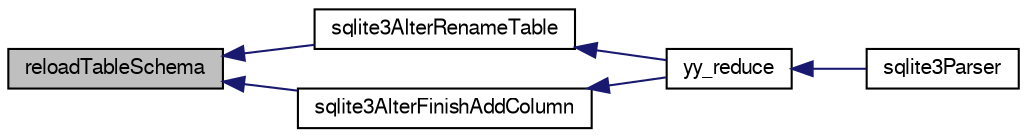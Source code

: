 digraph "reloadTableSchema"
{
  edge [fontname="FreeSans",fontsize="10",labelfontname="FreeSans",labelfontsize="10"];
  node [fontname="FreeSans",fontsize="10",shape=record];
  rankdir="LR";
  Node261999 [label="reloadTableSchema",height=0.2,width=0.4,color="black", fillcolor="grey75", style="filled", fontcolor="black"];
  Node261999 -> Node262000 [dir="back",color="midnightblue",fontsize="10",style="solid",fontname="FreeSans"];
  Node262000 [label="sqlite3AlterRenameTable",height=0.2,width=0.4,color="black", fillcolor="white", style="filled",URL="$sqlite3_8c.html#aa5cfdb507ff74e559f2efb0318c96d2c"];
  Node262000 -> Node262001 [dir="back",color="midnightblue",fontsize="10",style="solid",fontname="FreeSans"];
  Node262001 [label="yy_reduce",height=0.2,width=0.4,color="black", fillcolor="white", style="filled",URL="$sqlite3_8c.html#a7c419a9b25711c666a9a2449ef377f14"];
  Node262001 -> Node262002 [dir="back",color="midnightblue",fontsize="10",style="solid",fontname="FreeSans"];
  Node262002 [label="sqlite3Parser",height=0.2,width=0.4,color="black", fillcolor="white", style="filled",URL="$sqlite3_8c.html#a0327d71a5fabe0b6a343d78a2602e72a"];
  Node261999 -> Node262003 [dir="back",color="midnightblue",fontsize="10",style="solid",fontname="FreeSans"];
  Node262003 [label="sqlite3AlterFinishAddColumn",height=0.2,width=0.4,color="black", fillcolor="white", style="filled",URL="$sqlite3_8c.html#a392e1e5be904b01216faae16a77c2c31"];
  Node262003 -> Node262001 [dir="back",color="midnightblue",fontsize="10",style="solid",fontname="FreeSans"];
}
